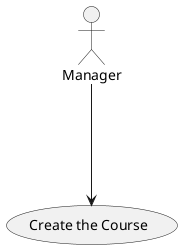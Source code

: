@startuml
'https://plantuml.com/use-case-diagram

:Manager: as Admin

Admin ---> (Create the Course)

@enduml